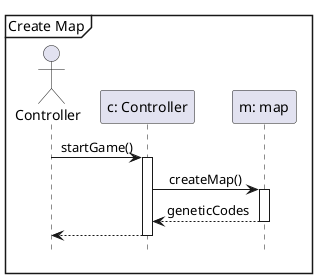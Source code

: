 @startuml

hide footbox
skinparam sequenceMessageAlign center

mainframe Create Map

actor Controller as cr
participant "c: Controller" as c
participant "m: map" as m
cr -> c ++ : startGame()
    c -> m ++ : createMap()
    return geneticCodes
return

@enduml